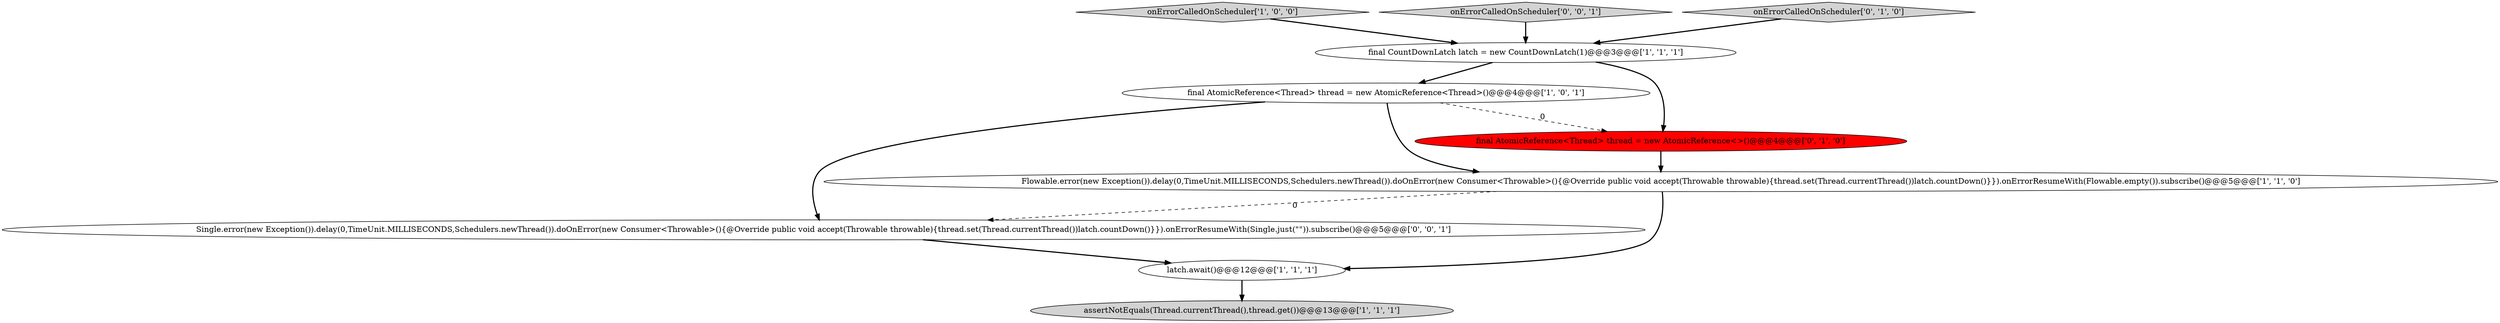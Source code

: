 digraph {
3 [style = filled, label = "final AtomicReference<Thread> thread = new AtomicReference<Thread>()@@@4@@@['1', '0', '1']", fillcolor = white, shape = ellipse image = "AAA0AAABBB1BBB"];
4 [style = filled, label = "onErrorCalledOnScheduler['1', '0', '0']", fillcolor = lightgray, shape = diamond image = "AAA0AAABBB1BBB"];
8 [style = filled, label = "Single.error(new Exception()).delay(0,TimeUnit.MILLISECONDS,Schedulers.newThread()).doOnError(new Consumer<Throwable>(){@Override public void accept(Throwable throwable){thread.set(Thread.currentThread())latch.countDown()}}).onErrorResumeWith(Single.just(\"\")).subscribe()@@@5@@@['0', '0', '1']", fillcolor = white, shape = ellipse image = "AAA0AAABBB3BBB"];
0 [style = filled, label = "Flowable.error(new Exception()).delay(0,TimeUnit.MILLISECONDS,Schedulers.newThread()).doOnError(new Consumer<Throwable>(){@Override public void accept(Throwable throwable){thread.set(Thread.currentThread())latch.countDown()}}).onErrorResumeWith(Flowable.empty()).subscribe()@@@5@@@['1', '1', '0']", fillcolor = white, shape = ellipse image = "AAA0AAABBB1BBB"];
7 [style = filled, label = "final AtomicReference<Thread> thread = new AtomicReference<>()@@@4@@@['0', '1', '0']", fillcolor = red, shape = ellipse image = "AAA1AAABBB2BBB"];
1 [style = filled, label = "latch.await()@@@12@@@['1', '1', '1']", fillcolor = white, shape = ellipse image = "AAA0AAABBB1BBB"];
2 [style = filled, label = "final CountDownLatch latch = new CountDownLatch(1)@@@3@@@['1', '1', '1']", fillcolor = white, shape = ellipse image = "AAA0AAABBB1BBB"];
5 [style = filled, label = "assertNotEquals(Thread.currentThread(),thread.get())@@@13@@@['1', '1', '1']", fillcolor = lightgray, shape = ellipse image = "AAA0AAABBB1BBB"];
9 [style = filled, label = "onErrorCalledOnScheduler['0', '0', '1']", fillcolor = lightgray, shape = diamond image = "AAA0AAABBB3BBB"];
6 [style = filled, label = "onErrorCalledOnScheduler['0', '1', '0']", fillcolor = lightgray, shape = diamond image = "AAA0AAABBB2BBB"];
1->5 [style = bold, label=""];
8->1 [style = bold, label=""];
0->8 [style = dashed, label="0"];
7->0 [style = bold, label=""];
4->2 [style = bold, label=""];
2->7 [style = bold, label=""];
9->2 [style = bold, label=""];
3->7 [style = dashed, label="0"];
0->1 [style = bold, label=""];
3->8 [style = bold, label=""];
3->0 [style = bold, label=""];
2->3 [style = bold, label=""];
6->2 [style = bold, label=""];
}
